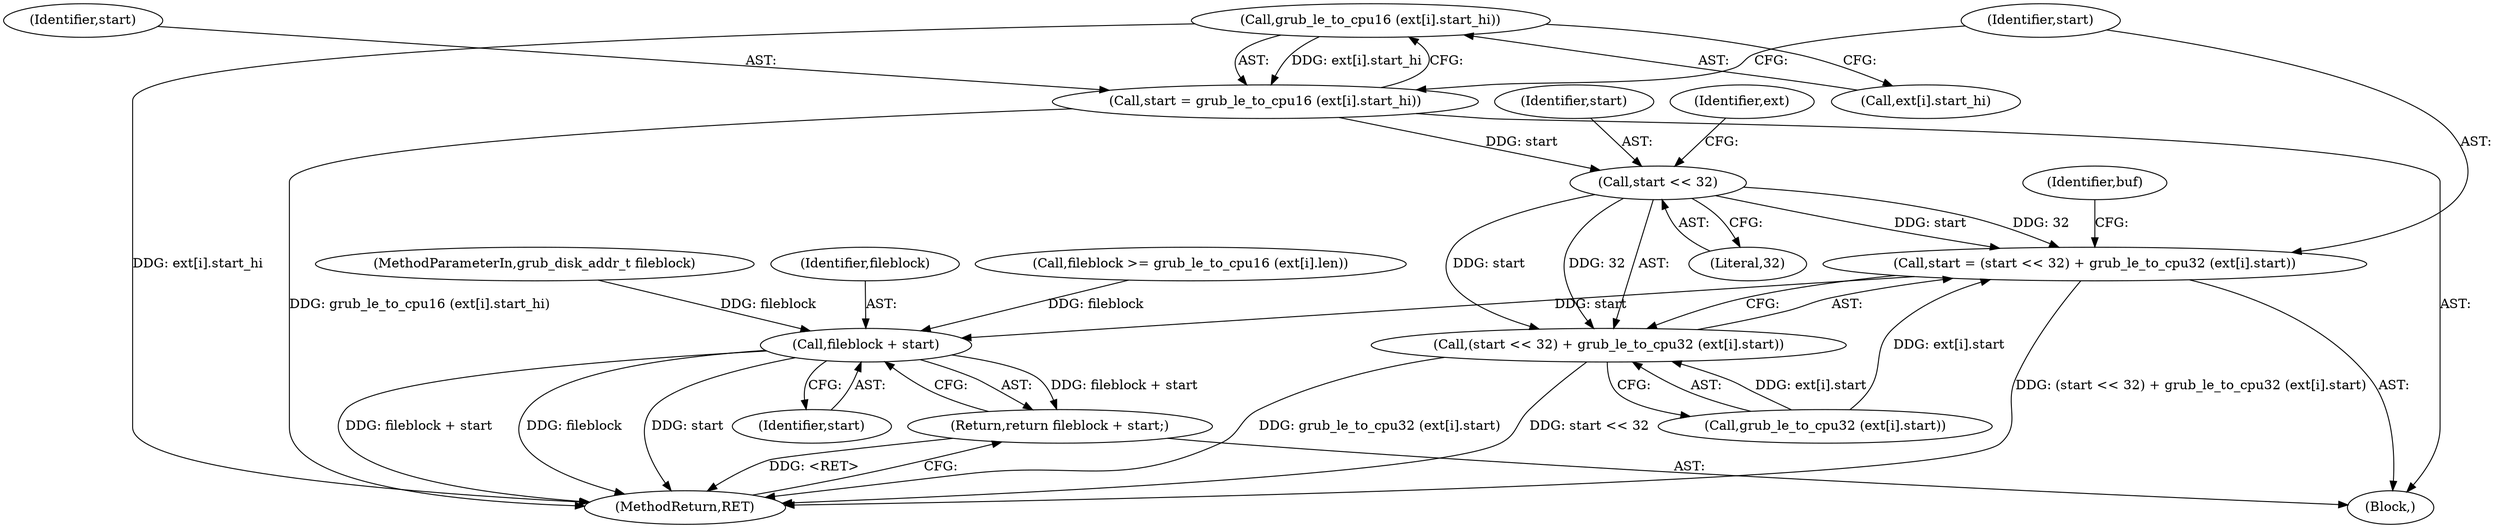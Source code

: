 digraph "0_radare2_65000a7fd9eea62359e6d6714f17b94a99a82edd_0@array" {
"1000248" [label="(Call,grub_le_to_cpu16 (ext[i].start_hi))"];
"1000246" [label="(Call,start = grub_le_to_cpu16 (ext[i].start_hi))"];
"1000257" [label="(Call,start << 32)"];
"1000254" [label="(Call,start = (start << 32) + grub_le_to_cpu32 (ext[i].start))"];
"1000269" [label="(Call,fileblock + start)"];
"1000268" [label="(Return,return fileblock + start;)"];
"1000256" [label="(Call,(start << 32) + grub_le_to_cpu32 (ext[i].start))"];
"1000255" [label="(Identifier,start)"];
"1000258" [label="(Identifier,start)"];
"1000267" [label="(Identifier,buf)"];
"1000254" [label="(Call,start = (start << 32) + grub_le_to_cpu32 (ext[i].start))"];
"1000247" [label="(Identifier,start)"];
"1000230" [label="(Call,fileblock >= grub_le_to_cpu16 (ext[i].len))"];
"1000257" [label="(Call,start << 32)"];
"1000256" [label="(Call,(start << 32) + grub_le_to_cpu32 (ext[i].start))"];
"1000269" [label="(Call,fileblock + start)"];
"1000457" [label="(MethodReturn,RET)"];
"1000248" [label="(Call,grub_le_to_cpu16 (ext[i].start_hi))"];
"1000259" [label="(Literal,32)"];
"1000244" [label="(Block,)"];
"1000249" [label="(Call,ext[i].start_hi)"];
"1000106" [label="(MethodParameterIn,grub_disk_addr_t fileblock)"];
"1000260" [label="(Call,grub_le_to_cpu32 (ext[i].start))"];
"1000271" [label="(Identifier,start)"];
"1000268" [label="(Return,return fileblock + start;)"];
"1000246" [label="(Call,start = grub_le_to_cpu16 (ext[i].start_hi))"];
"1000270" [label="(Identifier,fileblock)"];
"1000263" [label="(Identifier,ext)"];
"1000248" -> "1000246"  [label="AST: "];
"1000248" -> "1000249"  [label="CFG: "];
"1000249" -> "1000248"  [label="AST: "];
"1000246" -> "1000248"  [label="CFG: "];
"1000248" -> "1000457"  [label="DDG: ext[i].start_hi"];
"1000248" -> "1000246"  [label="DDG: ext[i].start_hi"];
"1000246" -> "1000244"  [label="AST: "];
"1000247" -> "1000246"  [label="AST: "];
"1000255" -> "1000246"  [label="CFG: "];
"1000246" -> "1000457"  [label="DDG: grub_le_to_cpu16 (ext[i].start_hi)"];
"1000246" -> "1000257"  [label="DDG: start"];
"1000257" -> "1000256"  [label="AST: "];
"1000257" -> "1000259"  [label="CFG: "];
"1000258" -> "1000257"  [label="AST: "];
"1000259" -> "1000257"  [label="AST: "];
"1000263" -> "1000257"  [label="CFG: "];
"1000257" -> "1000254"  [label="DDG: start"];
"1000257" -> "1000254"  [label="DDG: 32"];
"1000257" -> "1000256"  [label="DDG: start"];
"1000257" -> "1000256"  [label="DDG: 32"];
"1000254" -> "1000244"  [label="AST: "];
"1000254" -> "1000256"  [label="CFG: "];
"1000255" -> "1000254"  [label="AST: "];
"1000256" -> "1000254"  [label="AST: "];
"1000267" -> "1000254"  [label="CFG: "];
"1000254" -> "1000457"  [label="DDG: (start << 32) + grub_le_to_cpu32 (ext[i].start)"];
"1000260" -> "1000254"  [label="DDG: ext[i].start"];
"1000254" -> "1000269"  [label="DDG: start"];
"1000269" -> "1000268"  [label="AST: "];
"1000269" -> "1000271"  [label="CFG: "];
"1000270" -> "1000269"  [label="AST: "];
"1000271" -> "1000269"  [label="AST: "];
"1000268" -> "1000269"  [label="CFG: "];
"1000269" -> "1000457"  [label="DDG: fileblock + start"];
"1000269" -> "1000457"  [label="DDG: fileblock"];
"1000269" -> "1000457"  [label="DDG: start"];
"1000269" -> "1000268"  [label="DDG: fileblock + start"];
"1000230" -> "1000269"  [label="DDG: fileblock"];
"1000106" -> "1000269"  [label="DDG: fileblock"];
"1000268" -> "1000244"  [label="AST: "];
"1000457" -> "1000268"  [label="CFG: "];
"1000268" -> "1000457"  [label="DDG: <RET>"];
"1000256" -> "1000260"  [label="CFG: "];
"1000260" -> "1000256"  [label="AST: "];
"1000256" -> "1000457"  [label="DDG: grub_le_to_cpu32 (ext[i].start)"];
"1000256" -> "1000457"  [label="DDG: start << 32"];
"1000260" -> "1000256"  [label="DDG: ext[i].start"];
}
